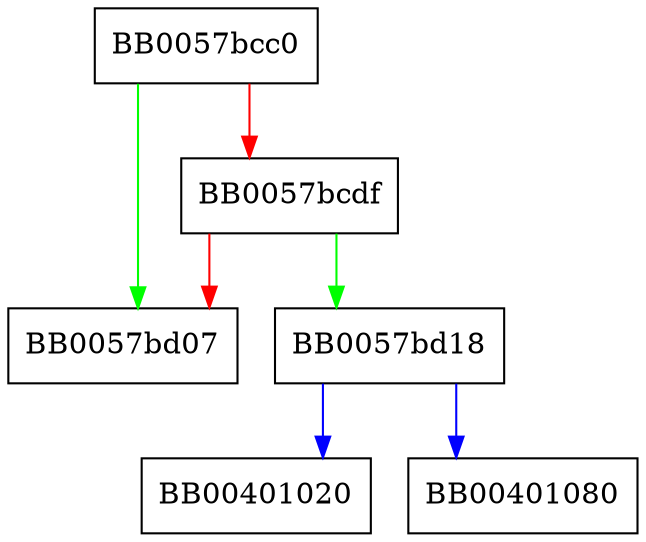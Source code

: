 digraph DH_compute_key_padded {
  node [shape="box"];
  graph [splines=ortho];
  BB0057bcc0 -> BB0057bd07 [color="green"];
  BB0057bcc0 -> BB0057bcdf [color="red"];
  BB0057bcdf -> BB0057bd18 [color="green"];
  BB0057bcdf -> BB0057bd07 [color="red"];
  BB0057bd18 -> BB00401020 [color="blue"];
  BB0057bd18 -> BB00401080 [color="blue"];
}